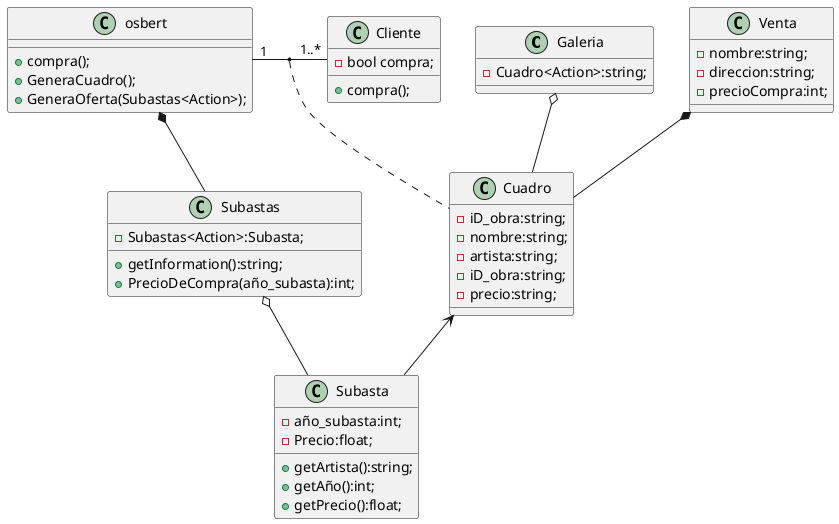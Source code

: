 @startuml

class Galeria{
  -Cuadro<Action>:string;
}

class Cuadro{
    -iD_obra:string;
    -nombre:string;
    -artista:string;
    -iD_obra:string;
    -precio:string;
  
}
class Cliente{
    -bool compra;
    +compra();
}

class Venta{
    -nombre:string; 
    -direccion:string;
    -precioCompra:int;
}

class Subasta{
    -año_subasta:int;
    -Precio:float; 
    +getArtista():string;
    +getAño():int;
    +getPrecio():float;
}
class Subastas{
    -Subastas<Action>:Subasta;
    +getInformation():string;
    +PrecioDeCompra(año_subasta):int;
}

class osbert{
   +compra();
   +GeneraCuadro();
   +GeneraOferta(Subastas<Action>);
  
}


Galeria o-- Cuadro 
Subastas o-- Subasta
Venta *-- Cuadro 
osbert "1" - "1..*" Cliente
osbert *-- Subastas
(osbert,Cliente)..Cuadro
Cuadro <-- Subasta
@enduml